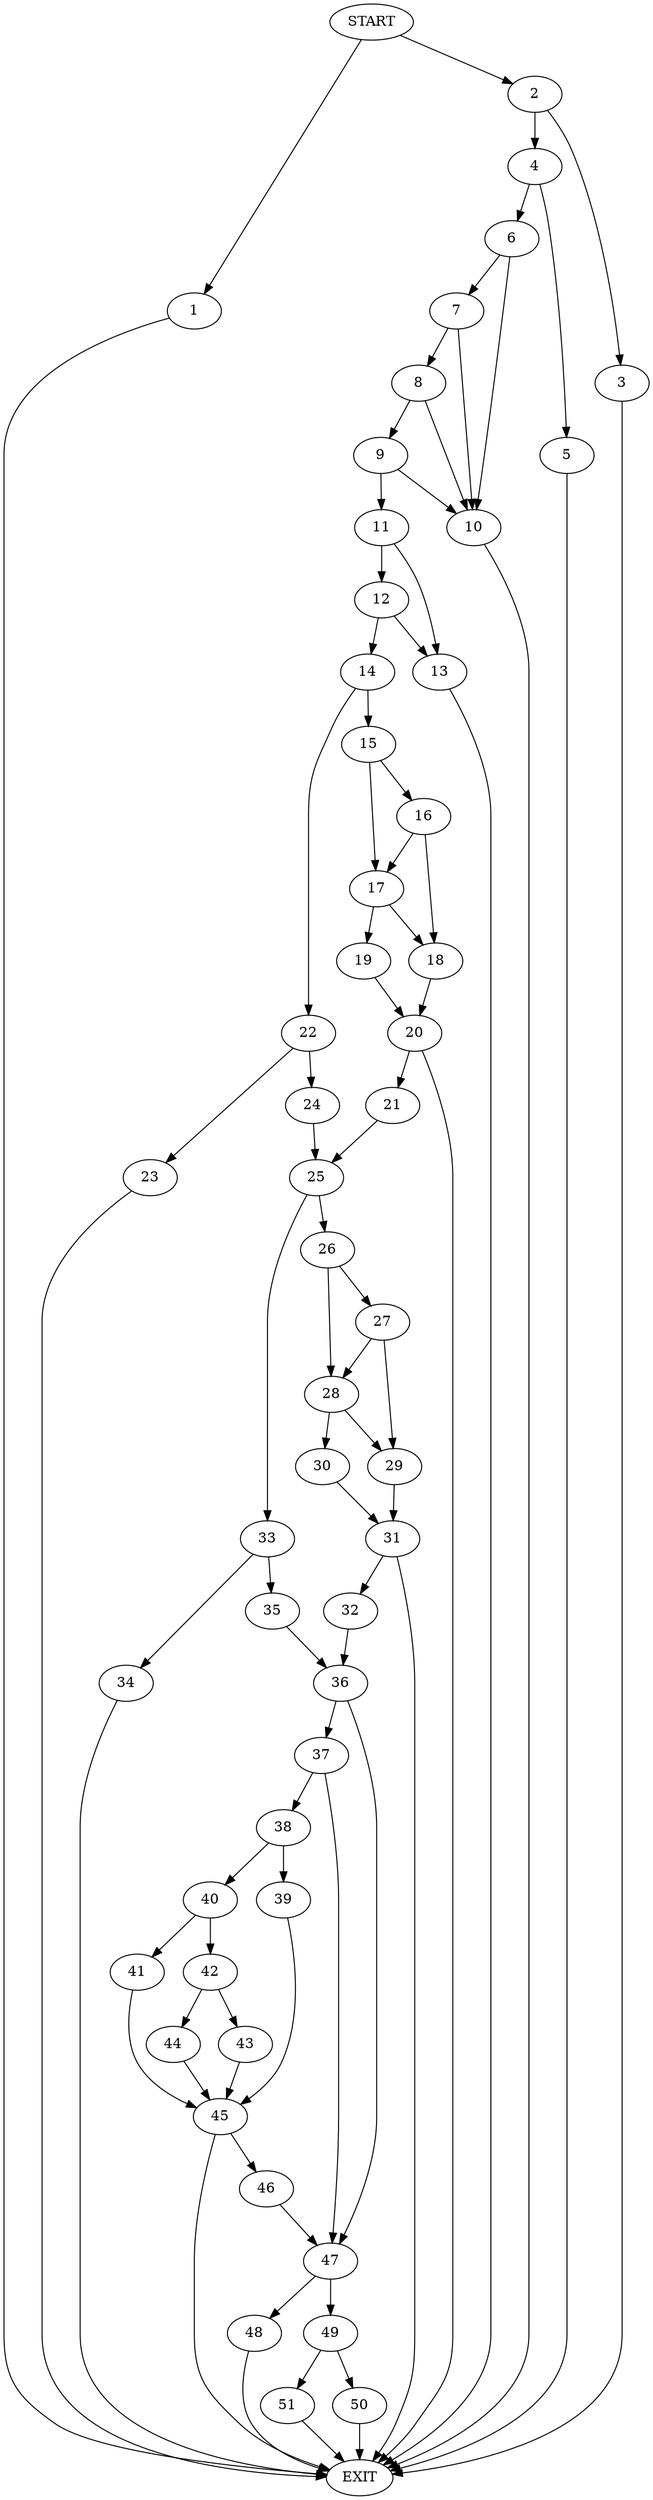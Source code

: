 digraph { 
0 [label="START"];
1;
2;
3;
4;
5;
6;
7;
8;
9;
10;
11;
12;
13;
14;
15;
16;
17;
18;
19;
20;
21;
22;
23;
24;
25;
26;
27;
28;
29;
30;
31;
32;
33;
34;
35;
36;
37;
38;
39;
40;
41;
42;
43;
44;
45;
46;
47;
48;
49;
50;
51;
52[label="EXIT"];
0 -> 1;
0 -> 2;
1 -> 52;
2 -> 3;
2 -> 4;
3 -> 52;
4 -> 5;
4 -> 6;
5 -> 52;
6 -> 7;
6 -> 10;
7 -> 8;
7 -> 10;
8 -> 10;
8 -> 9;
9 -> 10;
9 -> 11;
10 -> 52;
11 -> 13;
11 -> 12;
12 -> 13;
12 -> 14;
13 -> 52;
14 -> 15;
14 -> 22;
15 -> 16;
15 -> 17;
16 -> 18;
16 -> 17;
17 -> 18;
17 -> 19;
18 -> 20;
19 -> 20;
20 -> 52;
20 -> 21;
21 -> 25;
22 -> 23;
22 -> 24;
23 -> 52;
24 -> 25;
25 -> 26;
25 -> 33;
26 -> 27;
26 -> 28;
27 -> 29;
27 -> 28;
28 -> 29;
28 -> 30;
29 -> 31;
30 -> 31;
31 -> 52;
31 -> 32;
32 -> 36;
33 -> 34;
33 -> 35;
34 -> 52;
35 -> 36;
36 -> 37;
36 -> 47;
37 -> 38;
37 -> 47;
38 -> 39;
38 -> 40;
39 -> 45;
40 -> 41;
40 -> 42;
41 -> 45;
42 -> 44;
42 -> 43;
43 -> 45;
44 -> 45;
45 -> 52;
45 -> 46;
46 -> 47;
47 -> 48;
47 -> 49;
48 -> 52;
49 -> 50;
49 -> 51;
50 -> 52;
51 -> 52;
}